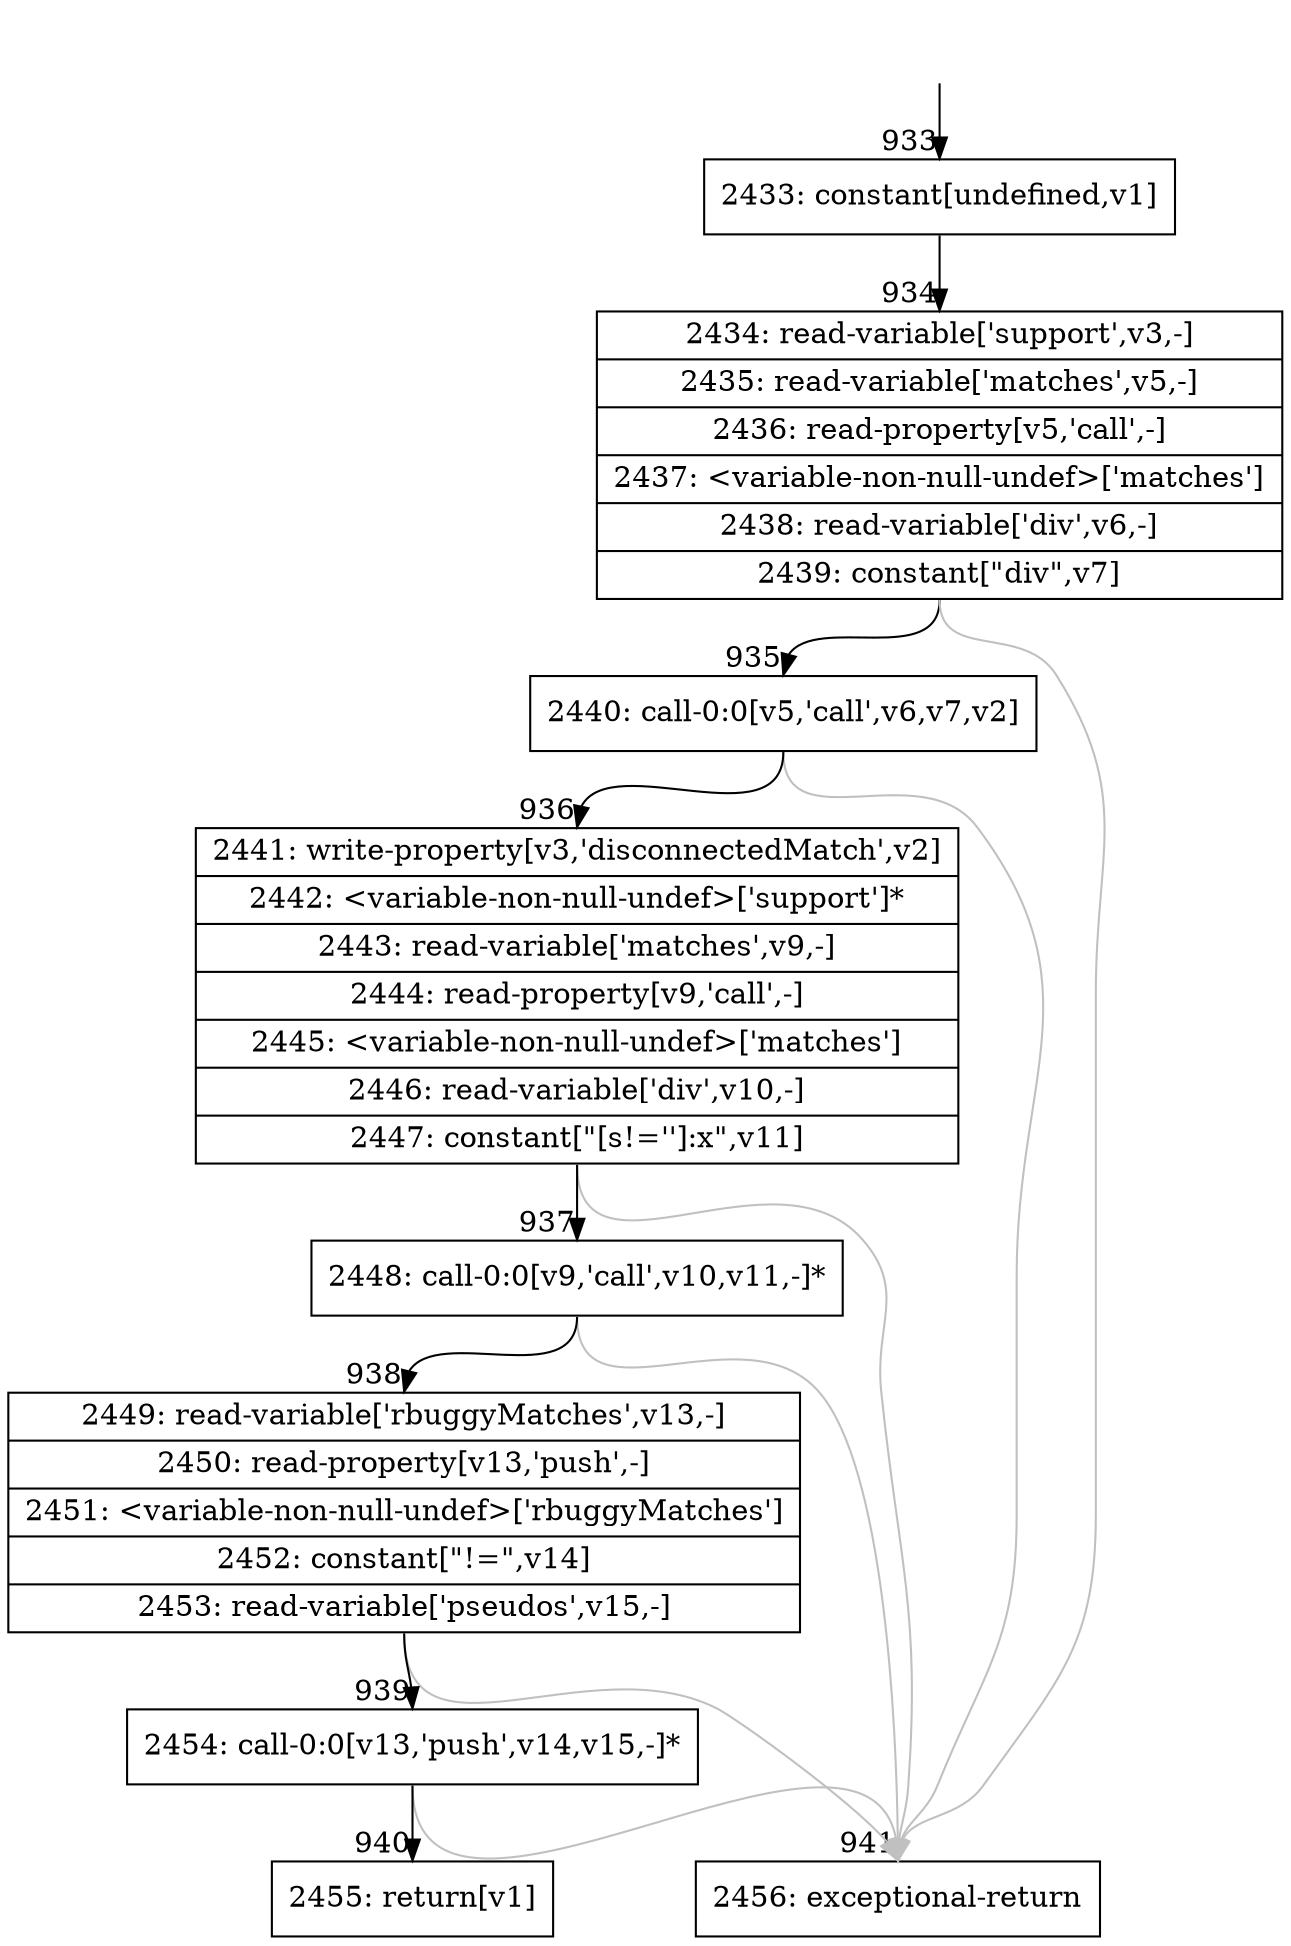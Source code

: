 digraph {
rankdir="TD"
BB_entry80[shape=none,label=""];
BB_entry80 -> BB933 [tailport=s, headport=n, headlabel="    933"]
BB933 [shape=record label="{2433: constant[undefined,v1]}" ] 
BB933 -> BB934 [tailport=s, headport=n, headlabel="      934"]
BB934 [shape=record label="{2434: read-variable['support',v3,-]|2435: read-variable['matches',v5,-]|2436: read-property[v5,'call',-]|2437: \<variable-non-null-undef\>['matches']|2438: read-variable['div',v6,-]|2439: constant[\"div\",v7]}" ] 
BB934 -> BB935 [tailport=s, headport=n, headlabel="      935"]
BB934 -> BB941 [tailport=s, headport=n, color=gray, headlabel="      941"]
BB935 [shape=record label="{2440: call-0:0[v5,'call',v6,v7,v2]}" ] 
BB935 -> BB936 [tailport=s, headport=n, headlabel="      936"]
BB935 -> BB941 [tailport=s, headport=n, color=gray]
BB936 [shape=record label="{2441: write-property[v3,'disconnectedMatch',v2]|2442: \<variable-non-null-undef\>['support']*|2443: read-variable['matches',v9,-]|2444: read-property[v9,'call',-]|2445: \<variable-non-null-undef\>['matches']|2446: read-variable['div',v10,-]|2447: constant[\"[s!='']:x\",v11]}" ] 
BB936 -> BB937 [tailport=s, headport=n, headlabel="      937"]
BB936 -> BB941 [tailport=s, headport=n, color=gray]
BB937 [shape=record label="{2448: call-0:0[v9,'call',v10,v11,-]*}" ] 
BB937 -> BB938 [tailport=s, headport=n, headlabel="      938"]
BB937 -> BB941 [tailport=s, headport=n, color=gray]
BB938 [shape=record label="{2449: read-variable['rbuggyMatches',v13,-]|2450: read-property[v13,'push',-]|2451: \<variable-non-null-undef\>['rbuggyMatches']|2452: constant[\"!=\",v14]|2453: read-variable['pseudos',v15,-]}" ] 
BB938 -> BB939 [tailport=s, headport=n, headlabel="      939"]
BB938 -> BB941 [tailport=s, headport=n, color=gray]
BB939 [shape=record label="{2454: call-0:0[v13,'push',v14,v15,-]*}" ] 
BB939 -> BB940 [tailport=s, headport=n, headlabel="      940"]
BB939 -> BB941 [tailport=s, headport=n, color=gray]
BB940 [shape=record label="{2455: return[v1]}" ] 
BB941 [shape=record label="{2456: exceptional-return}" ] 
}

